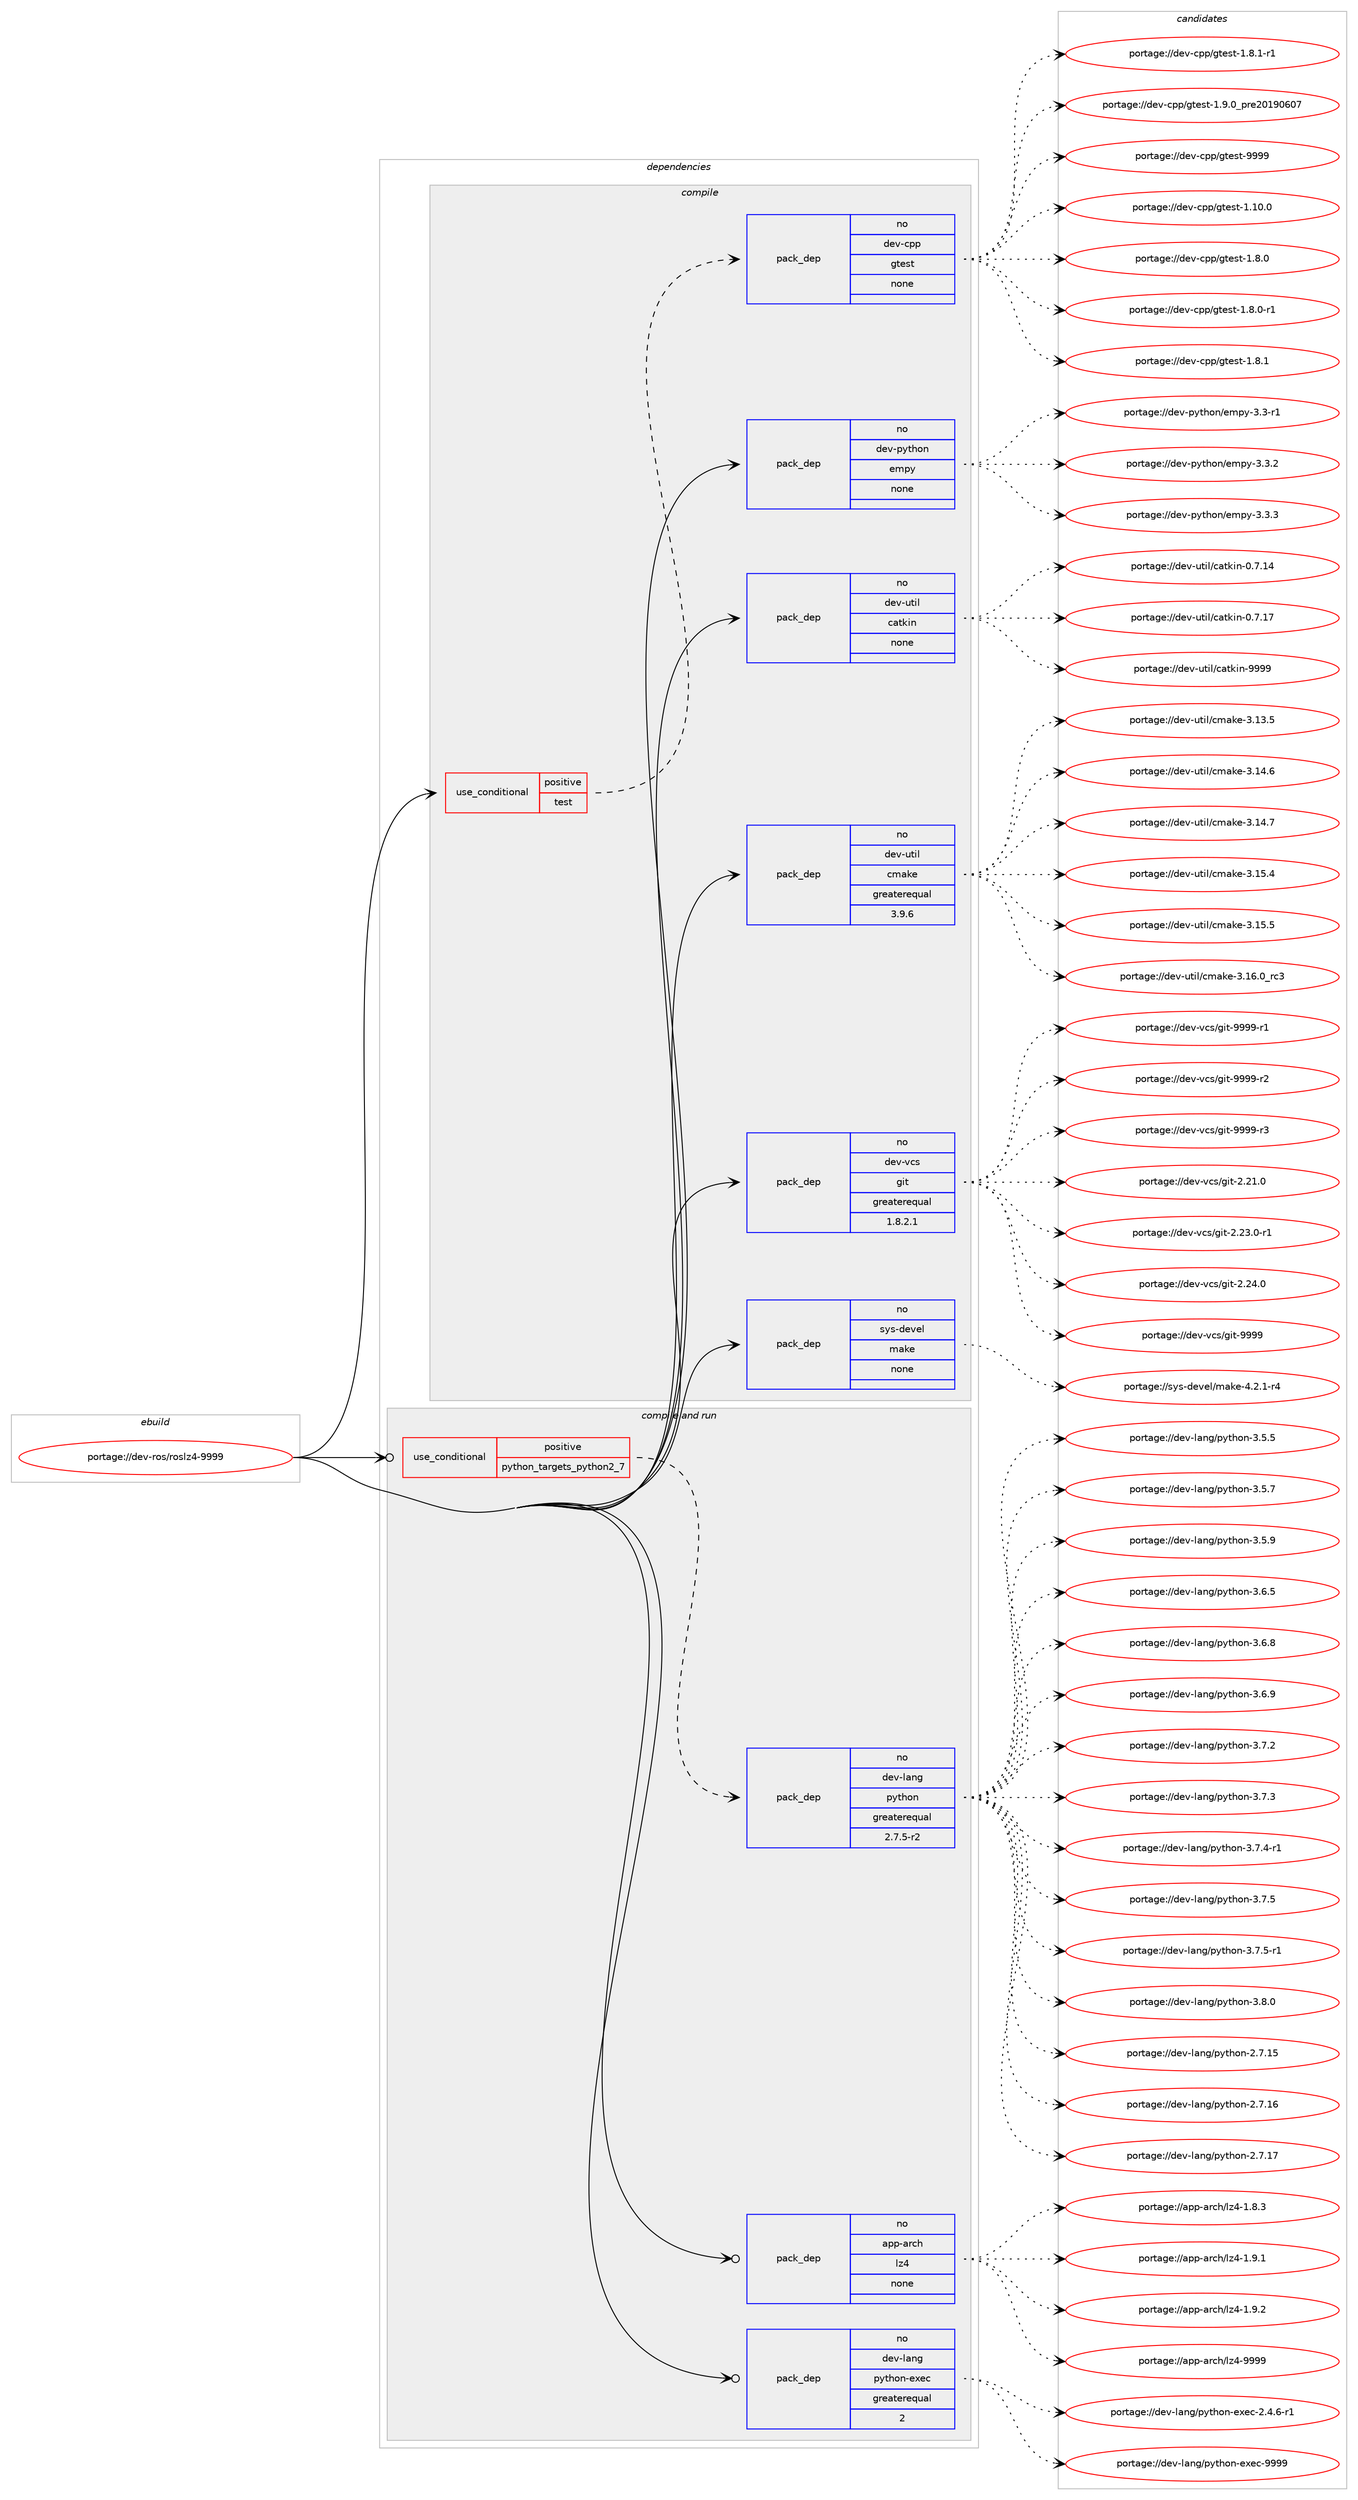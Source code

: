 digraph prolog {

# *************
# Graph options
# *************

newrank=true;
concentrate=true;
compound=true;
graph [rankdir=LR,fontname=Helvetica,fontsize=10,ranksep=1.5];#, ranksep=2.5, nodesep=0.2];
edge  [arrowhead=vee];
node  [fontname=Helvetica,fontsize=10];

# **********
# The ebuild
# **********

subgraph cluster_leftcol {
color=gray;
rank=same;
label=<<i>ebuild</i>>;
id [label="portage://dev-ros/roslz4-9999", color=red, width=4, href="../dev-ros/roslz4-9999.svg"];
}

# ****************
# The dependencies
# ****************

subgraph cluster_midcol {
color=gray;
label=<<i>dependencies</i>>;
subgraph cluster_compile {
fillcolor="#eeeeee";
style=filled;
label=<<i>compile</i>>;
subgraph cond44066 {
dependency197082 [label=<<TABLE BORDER="0" CELLBORDER="1" CELLSPACING="0" CELLPADDING="4"><TR><TD ROWSPAN="3" CELLPADDING="10">use_conditional</TD></TR><TR><TD>positive</TD></TR><TR><TD>test</TD></TR></TABLE>>, shape=none, color=red];
subgraph pack149588 {
dependency197083 [label=<<TABLE BORDER="0" CELLBORDER="1" CELLSPACING="0" CELLPADDING="4" WIDTH="220"><TR><TD ROWSPAN="6" CELLPADDING="30">pack_dep</TD></TR><TR><TD WIDTH="110">no</TD></TR><TR><TD>dev-cpp</TD></TR><TR><TD>gtest</TD></TR><TR><TD>none</TD></TR><TR><TD></TD></TR></TABLE>>, shape=none, color=blue];
}
dependency197082:e -> dependency197083:w [weight=20,style="dashed",arrowhead="vee"];
}
id:e -> dependency197082:w [weight=20,style="solid",arrowhead="vee"];
subgraph pack149589 {
dependency197084 [label=<<TABLE BORDER="0" CELLBORDER="1" CELLSPACING="0" CELLPADDING="4" WIDTH="220"><TR><TD ROWSPAN="6" CELLPADDING="30">pack_dep</TD></TR><TR><TD WIDTH="110">no</TD></TR><TR><TD>dev-python</TD></TR><TR><TD>empy</TD></TR><TR><TD>none</TD></TR><TR><TD></TD></TR></TABLE>>, shape=none, color=blue];
}
id:e -> dependency197084:w [weight=20,style="solid",arrowhead="vee"];
subgraph pack149590 {
dependency197085 [label=<<TABLE BORDER="0" CELLBORDER="1" CELLSPACING="0" CELLPADDING="4" WIDTH="220"><TR><TD ROWSPAN="6" CELLPADDING="30">pack_dep</TD></TR><TR><TD WIDTH="110">no</TD></TR><TR><TD>dev-util</TD></TR><TR><TD>catkin</TD></TR><TR><TD>none</TD></TR><TR><TD></TD></TR></TABLE>>, shape=none, color=blue];
}
id:e -> dependency197085:w [weight=20,style="solid",arrowhead="vee"];
subgraph pack149591 {
dependency197086 [label=<<TABLE BORDER="0" CELLBORDER="1" CELLSPACING="0" CELLPADDING="4" WIDTH="220"><TR><TD ROWSPAN="6" CELLPADDING="30">pack_dep</TD></TR><TR><TD WIDTH="110">no</TD></TR><TR><TD>dev-util</TD></TR><TR><TD>cmake</TD></TR><TR><TD>greaterequal</TD></TR><TR><TD>3.9.6</TD></TR></TABLE>>, shape=none, color=blue];
}
id:e -> dependency197086:w [weight=20,style="solid",arrowhead="vee"];
subgraph pack149592 {
dependency197087 [label=<<TABLE BORDER="0" CELLBORDER="1" CELLSPACING="0" CELLPADDING="4" WIDTH="220"><TR><TD ROWSPAN="6" CELLPADDING="30">pack_dep</TD></TR><TR><TD WIDTH="110">no</TD></TR><TR><TD>dev-vcs</TD></TR><TR><TD>git</TD></TR><TR><TD>greaterequal</TD></TR><TR><TD>1.8.2.1</TD></TR></TABLE>>, shape=none, color=blue];
}
id:e -> dependency197087:w [weight=20,style="solid",arrowhead="vee"];
subgraph pack149593 {
dependency197088 [label=<<TABLE BORDER="0" CELLBORDER="1" CELLSPACING="0" CELLPADDING="4" WIDTH="220"><TR><TD ROWSPAN="6" CELLPADDING="30">pack_dep</TD></TR><TR><TD WIDTH="110">no</TD></TR><TR><TD>sys-devel</TD></TR><TR><TD>make</TD></TR><TR><TD>none</TD></TR><TR><TD></TD></TR></TABLE>>, shape=none, color=blue];
}
id:e -> dependency197088:w [weight=20,style="solid",arrowhead="vee"];
}
subgraph cluster_compileandrun {
fillcolor="#eeeeee";
style=filled;
label=<<i>compile and run</i>>;
subgraph cond44067 {
dependency197089 [label=<<TABLE BORDER="0" CELLBORDER="1" CELLSPACING="0" CELLPADDING="4"><TR><TD ROWSPAN="3" CELLPADDING="10">use_conditional</TD></TR><TR><TD>positive</TD></TR><TR><TD>python_targets_python2_7</TD></TR></TABLE>>, shape=none, color=red];
subgraph pack149594 {
dependency197090 [label=<<TABLE BORDER="0" CELLBORDER="1" CELLSPACING="0" CELLPADDING="4" WIDTH="220"><TR><TD ROWSPAN="6" CELLPADDING="30">pack_dep</TD></TR><TR><TD WIDTH="110">no</TD></TR><TR><TD>dev-lang</TD></TR><TR><TD>python</TD></TR><TR><TD>greaterequal</TD></TR><TR><TD>2.7.5-r2</TD></TR></TABLE>>, shape=none, color=blue];
}
dependency197089:e -> dependency197090:w [weight=20,style="dashed",arrowhead="vee"];
}
id:e -> dependency197089:w [weight=20,style="solid",arrowhead="odotvee"];
subgraph pack149595 {
dependency197091 [label=<<TABLE BORDER="0" CELLBORDER="1" CELLSPACING="0" CELLPADDING="4" WIDTH="220"><TR><TD ROWSPAN="6" CELLPADDING="30">pack_dep</TD></TR><TR><TD WIDTH="110">no</TD></TR><TR><TD>app-arch</TD></TR><TR><TD>lz4</TD></TR><TR><TD>none</TD></TR><TR><TD></TD></TR></TABLE>>, shape=none, color=blue];
}
id:e -> dependency197091:w [weight=20,style="solid",arrowhead="odotvee"];
subgraph pack149596 {
dependency197092 [label=<<TABLE BORDER="0" CELLBORDER="1" CELLSPACING="0" CELLPADDING="4" WIDTH="220"><TR><TD ROWSPAN="6" CELLPADDING="30">pack_dep</TD></TR><TR><TD WIDTH="110">no</TD></TR><TR><TD>dev-lang</TD></TR><TR><TD>python-exec</TD></TR><TR><TD>greaterequal</TD></TR><TR><TD>2</TD></TR></TABLE>>, shape=none, color=blue];
}
id:e -> dependency197092:w [weight=20,style="solid",arrowhead="odotvee"];
}
subgraph cluster_run {
fillcolor="#eeeeee";
style=filled;
label=<<i>run</i>>;
}
}

# **************
# The candidates
# **************

subgraph cluster_choices {
rank=same;
color=gray;
label=<<i>candidates</i>>;

subgraph choice149588 {
color=black;
nodesep=1;
choiceportage10010111845991121124710311610111511645494649484648 [label="portage://dev-cpp/gtest-1.10.0", color=red, width=4,href="../dev-cpp/gtest-1.10.0.svg"];
choiceportage100101118459911211247103116101115116454946564648 [label="portage://dev-cpp/gtest-1.8.0", color=red, width=4,href="../dev-cpp/gtest-1.8.0.svg"];
choiceportage1001011184599112112471031161011151164549465646484511449 [label="portage://dev-cpp/gtest-1.8.0-r1", color=red, width=4,href="../dev-cpp/gtest-1.8.0-r1.svg"];
choiceportage100101118459911211247103116101115116454946564649 [label="portage://dev-cpp/gtest-1.8.1", color=red, width=4,href="../dev-cpp/gtest-1.8.1.svg"];
choiceportage1001011184599112112471031161011151164549465646494511449 [label="portage://dev-cpp/gtest-1.8.1-r1", color=red, width=4,href="../dev-cpp/gtest-1.8.1-r1.svg"];
choiceportage100101118459911211247103116101115116454946574648951121141015048495748544855 [label="portage://dev-cpp/gtest-1.9.0_pre20190607", color=red, width=4,href="../dev-cpp/gtest-1.9.0_pre20190607.svg"];
choiceportage1001011184599112112471031161011151164557575757 [label="portage://dev-cpp/gtest-9999", color=red, width=4,href="../dev-cpp/gtest-9999.svg"];
dependency197083:e -> choiceportage10010111845991121124710311610111511645494649484648:w [style=dotted,weight="100"];
dependency197083:e -> choiceportage100101118459911211247103116101115116454946564648:w [style=dotted,weight="100"];
dependency197083:e -> choiceportage1001011184599112112471031161011151164549465646484511449:w [style=dotted,weight="100"];
dependency197083:e -> choiceportage100101118459911211247103116101115116454946564649:w [style=dotted,weight="100"];
dependency197083:e -> choiceportage1001011184599112112471031161011151164549465646494511449:w [style=dotted,weight="100"];
dependency197083:e -> choiceportage100101118459911211247103116101115116454946574648951121141015048495748544855:w [style=dotted,weight="100"];
dependency197083:e -> choiceportage1001011184599112112471031161011151164557575757:w [style=dotted,weight="100"];
}
subgraph choice149589 {
color=black;
nodesep=1;
choiceportage1001011184511212111610411111047101109112121455146514511449 [label="portage://dev-python/empy-3.3-r1", color=red, width=4,href="../dev-python/empy-3.3-r1.svg"];
choiceportage1001011184511212111610411111047101109112121455146514650 [label="portage://dev-python/empy-3.3.2", color=red, width=4,href="../dev-python/empy-3.3.2.svg"];
choiceportage1001011184511212111610411111047101109112121455146514651 [label="portage://dev-python/empy-3.3.3", color=red, width=4,href="../dev-python/empy-3.3.3.svg"];
dependency197084:e -> choiceportage1001011184511212111610411111047101109112121455146514511449:w [style=dotted,weight="100"];
dependency197084:e -> choiceportage1001011184511212111610411111047101109112121455146514650:w [style=dotted,weight="100"];
dependency197084:e -> choiceportage1001011184511212111610411111047101109112121455146514651:w [style=dotted,weight="100"];
}
subgraph choice149590 {
color=black;
nodesep=1;
choiceportage1001011184511711610510847999711610710511045484655464952 [label="portage://dev-util/catkin-0.7.14", color=red, width=4,href="../dev-util/catkin-0.7.14.svg"];
choiceportage1001011184511711610510847999711610710511045484655464955 [label="portage://dev-util/catkin-0.7.17", color=red, width=4,href="../dev-util/catkin-0.7.17.svg"];
choiceportage100101118451171161051084799971161071051104557575757 [label="portage://dev-util/catkin-9999", color=red, width=4,href="../dev-util/catkin-9999.svg"];
dependency197085:e -> choiceportage1001011184511711610510847999711610710511045484655464952:w [style=dotted,weight="100"];
dependency197085:e -> choiceportage1001011184511711610510847999711610710511045484655464955:w [style=dotted,weight="100"];
dependency197085:e -> choiceportage100101118451171161051084799971161071051104557575757:w [style=dotted,weight="100"];
}
subgraph choice149591 {
color=black;
nodesep=1;
choiceportage1001011184511711610510847991099710710145514649514653 [label="portage://dev-util/cmake-3.13.5", color=red, width=4,href="../dev-util/cmake-3.13.5.svg"];
choiceportage1001011184511711610510847991099710710145514649524654 [label="portage://dev-util/cmake-3.14.6", color=red, width=4,href="../dev-util/cmake-3.14.6.svg"];
choiceportage1001011184511711610510847991099710710145514649524655 [label="portage://dev-util/cmake-3.14.7", color=red, width=4,href="../dev-util/cmake-3.14.7.svg"];
choiceportage1001011184511711610510847991099710710145514649534652 [label="portage://dev-util/cmake-3.15.4", color=red, width=4,href="../dev-util/cmake-3.15.4.svg"];
choiceportage1001011184511711610510847991099710710145514649534653 [label="portage://dev-util/cmake-3.15.5", color=red, width=4,href="../dev-util/cmake-3.15.5.svg"];
choiceportage1001011184511711610510847991099710710145514649544648951149951 [label="portage://dev-util/cmake-3.16.0_rc3", color=red, width=4,href="../dev-util/cmake-3.16.0_rc3.svg"];
dependency197086:e -> choiceportage1001011184511711610510847991099710710145514649514653:w [style=dotted,weight="100"];
dependency197086:e -> choiceportage1001011184511711610510847991099710710145514649524654:w [style=dotted,weight="100"];
dependency197086:e -> choiceportage1001011184511711610510847991099710710145514649524655:w [style=dotted,weight="100"];
dependency197086:e -> choiceportage1001011184511711610510847991099710710145514649534652:w [style=dotted,weight="100"];
dependency197086:e -> choiceportage1001011184511711610510847991099710710145514649534653:w [style=dotted,weight="100"];
dependency197086:e -> choiceportage1001011184511711610510847991099710710145514649544648951149951:w [style=dotted,weight="100"];
}
subgraph choice149592 {
color=black;
nodesep=1;
choiceportage10010111845118991154710310511645504650494648 [label="portage://dev-vcs/git-2.21.0", color=red, width=4,href="../dev-vcs/git-2.21.0.svg"];
choiceportage100101118451189911547103105116455046505146484511449 [label="portage://dev-vcs/git-2.23.0-r1", color=red, width=4,href="../dev-vcs/git-2.23.0-r1.svg"];
choiceportage10010111845118991154710310511645504650524648 [label="portage://dev-vcs/git-2.24.0", color=red, width=4,href="../dev-vcs/git-2.24.0.svg"];
choiceportage1001011184511899115471031051164557575757 [label="portage://dev-vcs/git-9999", color=red, width=4,href="../dev-vcs/git-9999.svg"];
choiceportage10010111845118991154710310511645575757574511449 [label="portage://dev-vcs/git-9999-r1", color=red, width=4,href="../dev-vcs/git-9999-r1.svg"];
choiceportage10010111845118991154710310511645575757574511450 [label="portage://dev-vcs/git-9999-r2", color=red, width=4,href="../dev-vcs/git-9999-r2.svg"];
choiceportage10010111845118991154710310511645575757574511451 [label="portage://dev-vcs/git-9999-r3", color=red, width=4,href="../dev-vcs/git-9999-r3.svg"];
dependency197087:e -> choiceportage10010111845118991154710310511645504650494648:w [style=dotted,weight="100"];
dependency197087:e -> choiceportage100101118451189911547103105116455046505146484511449:w [style=dotted,weight="100"];
dependency197087:e -> choiceportage10010111845118991154710310511645504650524648:w [style=dotted,weight="100"];
dependency197087:e -> choiceportage1001011184511899115471031051164557575757:w [style=dotted,weight="100"];
dependency197087:e -> choiceportage10010111845118991154710310511645575757574511449:w [style=dotted,weight="100"];
dependency197087:e -> choiceportage10010111845118991154710310511645575757574511450:w [style=dotted,weight="100"];
dependency197087:e -> choiceportage10010111845118991154710310511645575757574511451:w [style=dotted,weight="100"];
}
subgraph choice149593 {
color=black;
nodesep=1;
choiceportage1151211154510010111810110847109971071014552465046494511452 [label="portage://sys-devel/make-4.2.1-r4", color=red, width=4,href="../sys-devel/make-4.2.1-r4.svg"];
dependency197088:e -> choiceportage1151211154510010111810110847109971071014552465046494511452:w [style=dotted,weight="100"];
}
subgraph choice149594 {
color=black;
nodesep=1;
choiceportage10010111845108971101034711212111610411111045504655464953 [label="portage://dev-lang/python-2.7.15", color=red, width=4,href="../dev-lang/python-2.7.15.svg"];
choiceportage10010111845108971101034711212111610411111045504655464954 [label="portage://dev-lang/python-2.7.16", color=red, width=4,href="../dev-lang/python-2.7.16.svg"];
choiceportage10010111845108971101034711212111610411111045504655464955 [label="portage://dev-lang/python-2.7.17", color=red, width=4,href="../dev-lang/python-2.7.17.svg"];
choiceportage100101118451089711010347112121116104111110455146534653 [label="portage://dev-lang/python-3.5.5", color=red, width=4,href="../dev-lang/python-3.5.5.svg"];
choiceportage100101118451089711010347112121116104111110455146534655 [label="portage://dev-lang/python-3.5.7", color=red, width=4,href="../dev-lang/python-3.5.7.svg"];
choiceportage100101118451089711010347112121116104111110455146534657 [label="portage://dev-lang/python-3.5.9", color=red, width=4,href="../dev-lang/python-3.5.9.svg"];
choiceportage100101118451089711010347112121116104111110455146544653 [label="portage://dev-lang/python-3.6.5", color=red, width=4,href="../dev-lang/python-3.6.5.svg"];
choiceportage100101118451089711010347112121116104111110455146544656 [label="portage://dev-lang/python-3.6.8", color=red, width=4,href="../dev-lang/python-3.6.8.svg"];
choiceportage100101118451089711010347112121116104111110455146544657 [label="portage://dev-lang/python-3.6.9", color=red, width=4,href="../dev-lang/python-3.6.9.svg"];
choiceportage100101118451089711010347112121116104111110455146554650 [label="portage://dev-lang/python-3.7.2", color=red, width=4,href="../dev-lang/python-3.7.2.svg"];
choiceportage100101118451089711010347112121116104111110455146554651 [label="portage://dev-lang/python-3.7.3", color=red, width=4,href="../dev-lang/python-3.7.3.svg"];
choiceportage1001011184510897110103471121211161041111104551465546524511449 [label="portage://dev-lang/python-3.7.4-r1", color=red, width=4,href="../dev-lang/python-3.7.4-r1.svg"];
choiceportage100101118451089711010347112121116104111110455146554653 [label="portage://dev-lang/python-3.7.5", color=red, width=4,href="../dev-lang/python-3.7.5.svg"];
choiceportage1001011184510897110103471121211161041111104551465546534511449 [label="portage://dev-lang/python-3.7.5-r1", color=red, width=4,href="../dev-lang/python-3.7.5-r1.svg"];
choiceportage100101118451089711010347112121116104111110455146564648 [label="portage://dev-lang/python-3.8.0", color=red, width=4,href="../dev-lang/python-3.8.0.svg"];
dependency197090:e -> choiceportage10010111845108971101034711212111610411111045504655464953:w [style=dotted,weight="100"];
dependency197090:e -> choiceportage10010111845108971101034711212111610411111045504655464954:w [style=dotted,weight="100"];
dependency197090:e -> choiceportage10010111845108971101034711212111610411111045504655464955:w [style=dotted,weight="100"];
dependency197090:e -> choiceportage100101118451089711010347112121116104111110455146534653:w [style=dotted,weight="100"];
dependency197090:e -> choiceportage100101118451089711010347112121116104111110455146534655:w [style=dotted,weight="100"];
dependency197090:e -> choiceportage100101118451089711010347112121116104111110455146534657:w [style=dotted,weight="100"];
dependency197090:e -> choiceportage100101118451089711010347112121116104111110455146544653:w [style=dotted,weight="100"];
dependency197090:e -> choiceportage100101118451089711010347112121116104111110455146544656:w [style=dotted,weight="100"];
dependency197090:e -> choiceportage100101118451089711010347112121116104111110455146544657:w [style=dotted,weight="100"];
dependency197090:e -> choiceportage100101118451089711010347112121116104111110455146554650:w [style=dotted,weight="100"];
dependency197090:e -> choiceportage100101118451089711010347112121116104111110455146554651:w [style=dotted,weight="100"];
dependency197090:e -> choiceportage1001011184510897110103471121211161041111104551465546524511449:w [style=dotted,weight="100"];
dependency197090:e -> choiceportage100101118451089711010347112121116104111110455146554653:w [style=dotted,weight="100"];
dependency197090:e -> choiceportage1001011184510897110103471121211161041111104551465546534511449:w [style=dotted,weight="100"];
dependency197090:e -> choiceportage100101118451089711010347112121116104111110455146564648:w [style=dotted,weight="100"];
}
subgraph choice149595 {
color=black;
nodesep=1;
choiceportage971121124597114991044710812252454946564651 [label="portage://app-arch/lz4-1.8.3", color=red, width=4,href="../app-arch/lz4-1.8.3.svg"];
choiceportage971121124597114991044710812252454946574649 [label="portage://app-arch/lz4-1.9.1", color=red, width=4,href="../app-arch/lz4-1.9.1.svg"];
choiceportage971121124597114991044710812252454946574650 [label="portage://app-arch/lz4-1.9.2", color=red, width=4,href="../app-arch/lz4-1.9.2.svg"];
choiceportage9711211245971149910447108122524557575757 [label="portage://app-arch/lz4-9999", color=red, width=4,href="../app-arch/lz4-9999.svg"];
dependency197091:e -> choiceportage971121124597114991044710812252454946564651:w [style=dotted,weight="100"];
dependency197091:e -> choiceportage971121124597114991044710812252454946574649:w [style=dotted,weight="100"];
dependency197091:e -> choiceportage971121124597114991044710812252454946574650:w [style=dotted,weight="100"];
dependency197091:e -> choiceportage9711211245971149910447108122524557575757:w [style=dotted,weight="100"];
}
subgraph choice149596 {
color=black;
nodesep=1;
choiceportage10010111845108971101034711212111610411111045101120101994550465246544511449 [label="portage://dev-lang/python-exec-2.4.6-r1", color=red, width=4,href="../dev-lang/python-exec-2.4.6-r1.svg"];
choiceportage10010111845108971101034711212111610411111045101120101994557575757 [label="portage://dev-lang/python-exec-9999", color=red, width=4,href="../dev-lang/python-exec-9999.svg"];
dependency197092:e -> choiceportage10010111845108971101034711212111610411111045101120101994550465246544511449:w [style=dotted,weight="100"];
dependency197092:e -> choiceportage10010111845108971101034711212111610411111045101120101994557575757:w [style=dotted,weight="100"];
}
}

}

